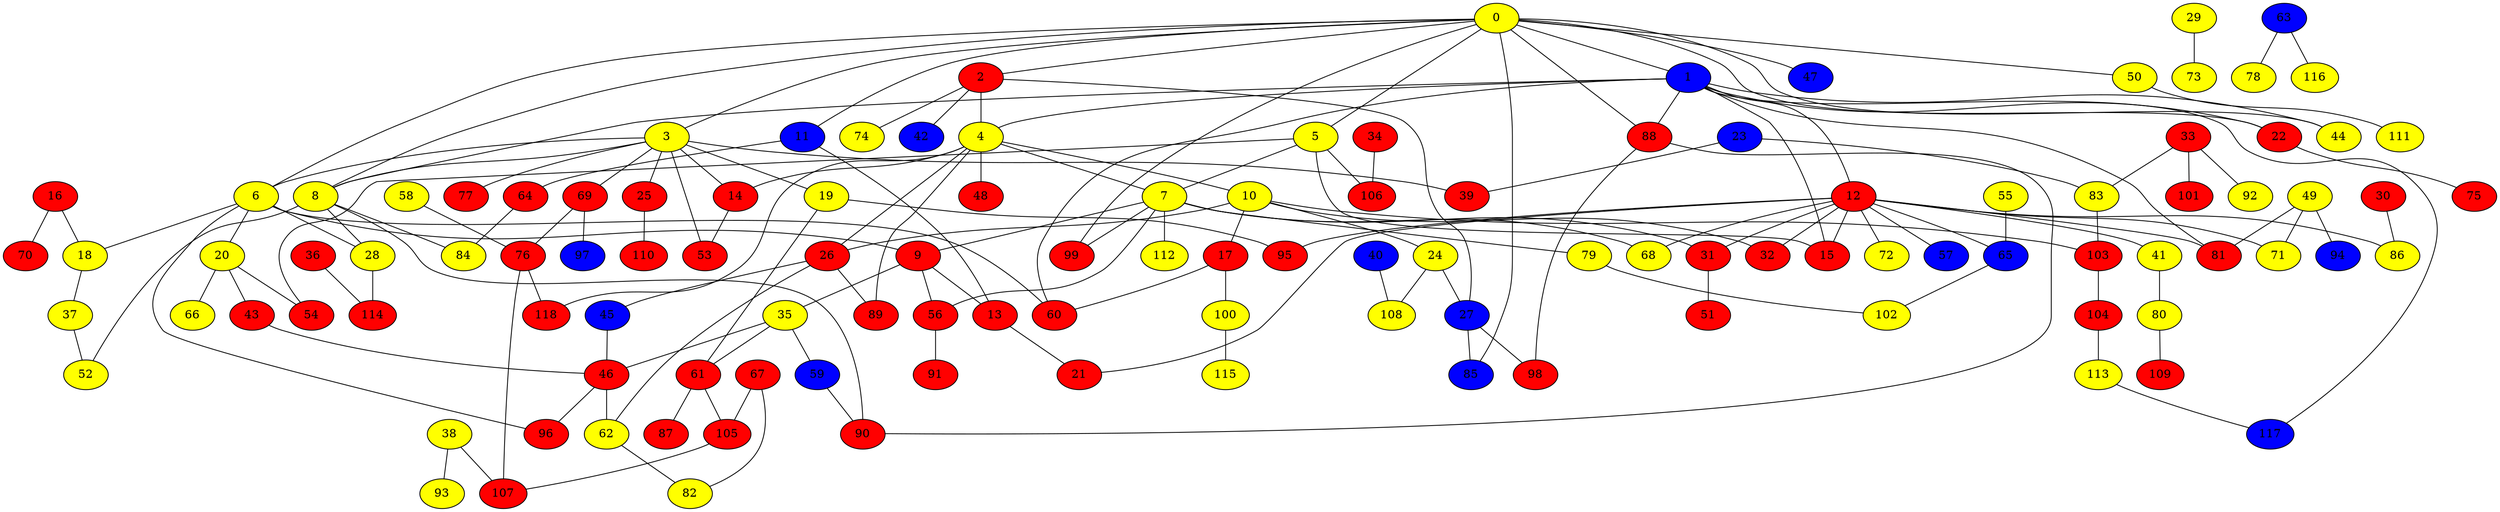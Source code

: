 graph {
0 [style = filled fillcolor = yellow];
1 [style = filled fillcolor = blue];
2 [style = filled fillcolor = red];
3 [style = filled fillcolor = yellow];
4 [style = filled fillcolor = yellow];
5 [style = filled fillcolor = yellow];
6 [style = filled fillcolor = yellow];
7 [style = filled fillcolor = yellow];
8 [style = filled fillcolor = yellow];
9 [style = filled fillcolor = red];
10 [style = filled fillcolor = yellow];
11 [style = filled fillcolor = blue];
12 [style = filled fillcolor = red];
13 [style = filled fillcolor = red];
14 [style = filled fillcolor = red];
15 [style = filled fillcolor = red];
16 [style = filled fillcolor = red];
17 [style = filled fillcolor = red];
18 [style = filled fillcolor = yellow];
19 [style = filled fillcolor = yellow];
20 [style = filled fillcolor = yellow];
21 [style = filled fillcolor = red];
22 [style = filled fillcolor = red];
23 [style = filled fillcolor = blue];
24 [style = filled fillcolor = yellow];
25 [style = filled fillcolor = red];
26 [style = filled fillcolor = red];
27 [style = filled fillcolor = blue];
28 [style = filled fillcolor = yellow];
29 [style = filled fillcolor = yellow];
30 [style = filled fillcolor = red];
31 [style = filled fillcolor = red];
32 [style = filled fillcolor = red];
33 [style = filled fillcolor = red];
34 [style = filled fillcolor = red];
35 [style = filled fillcolor = yellow];
36 [style = filled fillcolor = red];
37 [style = filled fillcolor = yellow];
38 [style = filled fillcolor = yellow];
39 [style = filled fillcolor = red];
40 [style = filled fillcolor = blue];
41 [style = filled fillcolor = yellow];
42 [style = filled fillcolor = blue];
43 [style = filled fillcolor = red];
44 [style = filled fillcolor = yellow];
45 [style = filled fillcolor = blue];
46 [style = filled fillcolor = red];
47 [style = filled fillcolor = blue];
48 [style = filled fillcolor = red];
49 [style = filled fillcolor = yellow];
50 [style = filled fillcolor = yellow];
51 [style = filled fillcolor = red];
52 [style = filled fillcolor = yellow];
53 [style = filled fillcolor = red];
54 [style = filled fillcolor = red];
55 [style = filled fillcolor = yellow];
56 [style = filled fillcolor = red];
57 [style = filled fillcolor = blue];
58 [style = filled fillcolor = yellow];
59 [style = filled fillcolor = blue];
60 [style = filled fillcolor = red];
61 [style = filled fillcolor = red];
62 [style = filled fillcolor = yellow];
63 [style = filled fillcolor = blue];
64 [style = filled fillcolor = red];
65 [style = filled fillcolor = blue];
66 [style = filled fillcolor = yellow];
67 [style = filled fillcolor = red];
68 [style = filled fillcolor = yellow];
69 [style = filled fillcolor = red];
70 [style = filled fillcolor = red];
71 [style = filled fillcolor = yellow];
72 [style = filled fillcolor = yellow];
73 [style = filled fillcolor = yellow];
74 [style = filled fillcolor = yellow];
75 [style = filled fillcolor = red];
76 [style = filled fillcolor = red];
77 [style = filled fillcolor = red];
78 [style = filled fillcolor = yellow];
79 [style = filled fillcolor = yellow];
80 [style = filled fillcolor = yellow];
81 [style = filled fillcolor = red];
82 [style = filled fillcolor = yellow];
83 [style = filled fillcolor = yellow];
84 [style = filled fillcolor = yellow];
85 [style = filled fillcolor = blue];
86 [style = filled fillcolor = yellow];
87 [style = filled fillcolor = red];
88 [style = filled fillcolor = red];
89 [style = filled fillcolor = red];
90 [style = filled fillcolor = red];
91 [style = filled fillcolor = red];
92 [style = filled fillcolor = yellow];
93 [style = filled fillcolor = yellow];
94 [style = filled fillcolor = blue];
95 [style = filled fillcolor = red];
96 [style = filled fillcolor = red];
97 [style = filled fillcolor = blue];
98 [style = filled fillcolor = red];
99 [style = filled fillcolor = red];
100 [style = filled fillcolor = yellow];
101 [style = filled fillcolor = red];
102 [style = filled fillcolor = yellow];
103 [style = filled fillcolor = red];
104 [style = filled fillcolor = red];
105 [style = filled fillcolor = red];
106 [style = filled fillcolor = red];
107 [style = filled fillcolor = red];
108 [style = filled fillcolor = yellow];
109 [style = filled fillcolor = red];
110 [style = filled fillcolor = red];
111 [style = filled fillcolor = yellow];
112 [style = filled fillcolor = yellow];
113 [style = filled fillcolor = yellow];
114 [style = filled fillcolor = red];
115 [style = filled fillcolor = yellow];
116 [style = filled fillcolor = yellow];
117 [style = filled fillcolor = blue];
118 [style = filled fillcolor = red];
0 -- 5;
0 -- 3;
0 -- 2;
0 -- 1;
0 -- 6;
0 -- 8;
0 -- 11;
0 -- 22;
0 -- 44;
0 -- 47;
0 -- 50;
0 -- 85;
0 -- 88;
0 -- 99;
1 -- 4;
1 -- 8;
1 -- 12;
1 -- 15;
1 -- 22;
1 -- 44;
1 -- 60;
1 -- 81;
1 -- 88;
1 -- 117;
2 -- 4;
2 -- 27;
2 -- 42;
2 -- 74;
3 -- 6;
3 -- 8;
3 -- 14;
3 -- 19;
3 -- 25;
3 -- 39;
3 -- 53;
3 -- 69;
3 -- 77;
4 -- 7;
4 -- 10;
4 -- 14;
4 -- 26;
4 -- 48;
4 -- 89;
4 -- 118;
5 -- 7;
5 -- 15;
5 -- 54;
5 -- 106;
6 -- 9;
6 -- 18;
6 -- 20;
6 -- 28;
6 -- 60;
6 -- 96;
7 -- 9;
7 -- 31;
7 -- 56;
7 -- 68;
7 -- 79;
7 -- 99;
7 -- 112;
8 -- 28;
8 -- 52;
8 -- 84;
8 -- 90;
9 -- 13;
9 -- 35;
9 -- 56;
10 -- 17;
10 -- 24;
10 -- 26;
10 -- 32;
10 -- 103;
11 -- 13;
11 -- 64;
12 -- 15;
12 -- 21;
12 -- 31;
12 -- 32;
12 -- 41;
12 -- 57;
12 -- 65;
12 -- 68;
12 -- 71;
12 -- 72;
12 -- 81;
12 -- 86;
12 -- 95;
13 -- 21;
14 -- 53;
16 -- 18;
16 -- 70;
17 -- 60;
17 -- 100;
18 -- 37;
19 -- 61;
19 -- 95;
20 -- 43;
20 -- 54;
20 -- 66;
22 -- 75;
23 -- 39;
23 -- 83;
24 -- 27;
24 -- 108;
25 -- 110;
26 -- 45;
26 -- 62;
26 -- 89;
27 -- 85;
27 -- 98;
28 -- 114;
29 -- 73;
30 -- 86;
31 -- 51;
33 -- 83;
33 -- 92;
33 -- 101;
34 -- 106;
35 -- 46;
35 -- 59;
35 -- 61;
36 -- 114;
37 -- 52;
38 -- 93;
38 -- 107;
40 -- 108;
41 -- 80;
43 -- 46;
45 -- 46;
46 -- 62;
46 -- 96;
49 -- 71;
49 -- 81;
49 -- 94;
50 -- 111;
55 -- 65;
56 -- 91;
58 -- 76;
59 -- 90;
61 -- 87;
61 -- 105;
62 -- 82;
63 -- 78;
63 -- 116;
64 -- 84;
65 -- 102;
67 -- 82;
67 -- 105;
69 -- 76;
69 -- 97;
76 -- 107;
76 -- 118;
79 -- 102;
80 -- 109;
83 -- 103;
88 -- 90;
88 -- 98;
100 -- 115;
103 -- 104;
104 -- 113;
105 -- 107;
113 -- 117;
}

